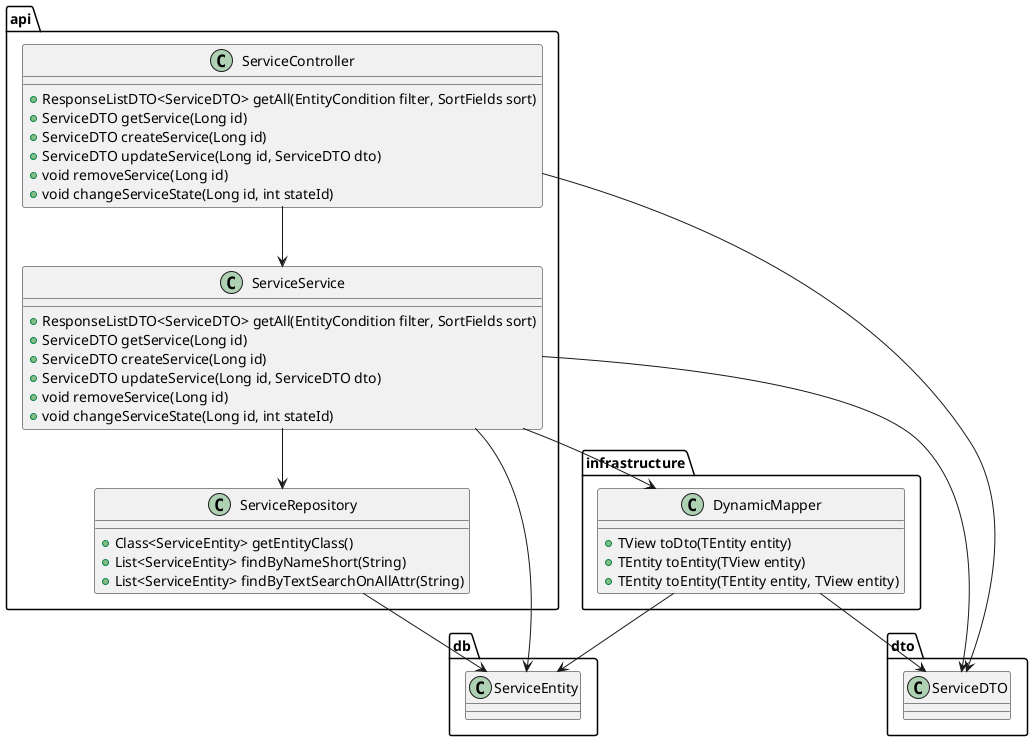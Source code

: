 @startuml

class api.ServiceController {
  + ResponseListDTO<ServiceDTO> getAll(EntityCondition filter, SortFields sort)
  + ServiceDTO getService(Long id)
  + ServiceDTO createService(Long id)
  + ServiceDTO updateService(Long id, ServiceDTO dto)
  + void removeService(Long id)
  + void changeServiceState(Long id, int stateId)
}

class api.ServiceService {
  + ResponseListDTO<ServiceDTO> getAll(EntityCondition filter, SortFields sort)
  + ServiceDTO getService(Long id)
  + ServiceDTO createService(Long id)
  + ServiceDTO updateService(Long id, ServiceDTO dto)
  + void removeService(Long id)
  + void changeServiceState(Long id, int stateId)
}

class infrastructure.DynamicMapper {
  + TView toDto(TEntity entity)
  + TEntity toEntity(TView entity)
  + TEntity toEntity(TEntity entity, TView entity)
}

class dto.ServiceDTO {

}

class api.ServiceRepository {
+ Class<ServiceEntity> getEntityClass()
+ List<ServiceEntity> findByNameShort(String)
+ List<ServiceEntity> findByTextSearchOnAllAttr(String)
}

class db.ServiceEntity {
'- String nameFull
'- String nameShort
'- LocalDate activeFrom
'- LocalDate activeTo
'- boolean personEnabled
'- boolean businessmanEnabled
'- boolean companyEnabled
'- String picUrl
'- int state
'- Integer restrictions
'- String serviceCode
'- String scriptText
'- Integer orderNumber
}

ServiceController --> ServiceDTO
ServiceController --> ServiceService

ServiceService --> ServiceDTO
ServiceService --> ServiceRepository
ServiceService --> DynamicMapper

ServiceRepository --> ServiceEntity
ServiceService --> ServiceEntity

DynamicMapper --> ServiceEntity
DynamicMapper --> ServiceDTO
@enduml